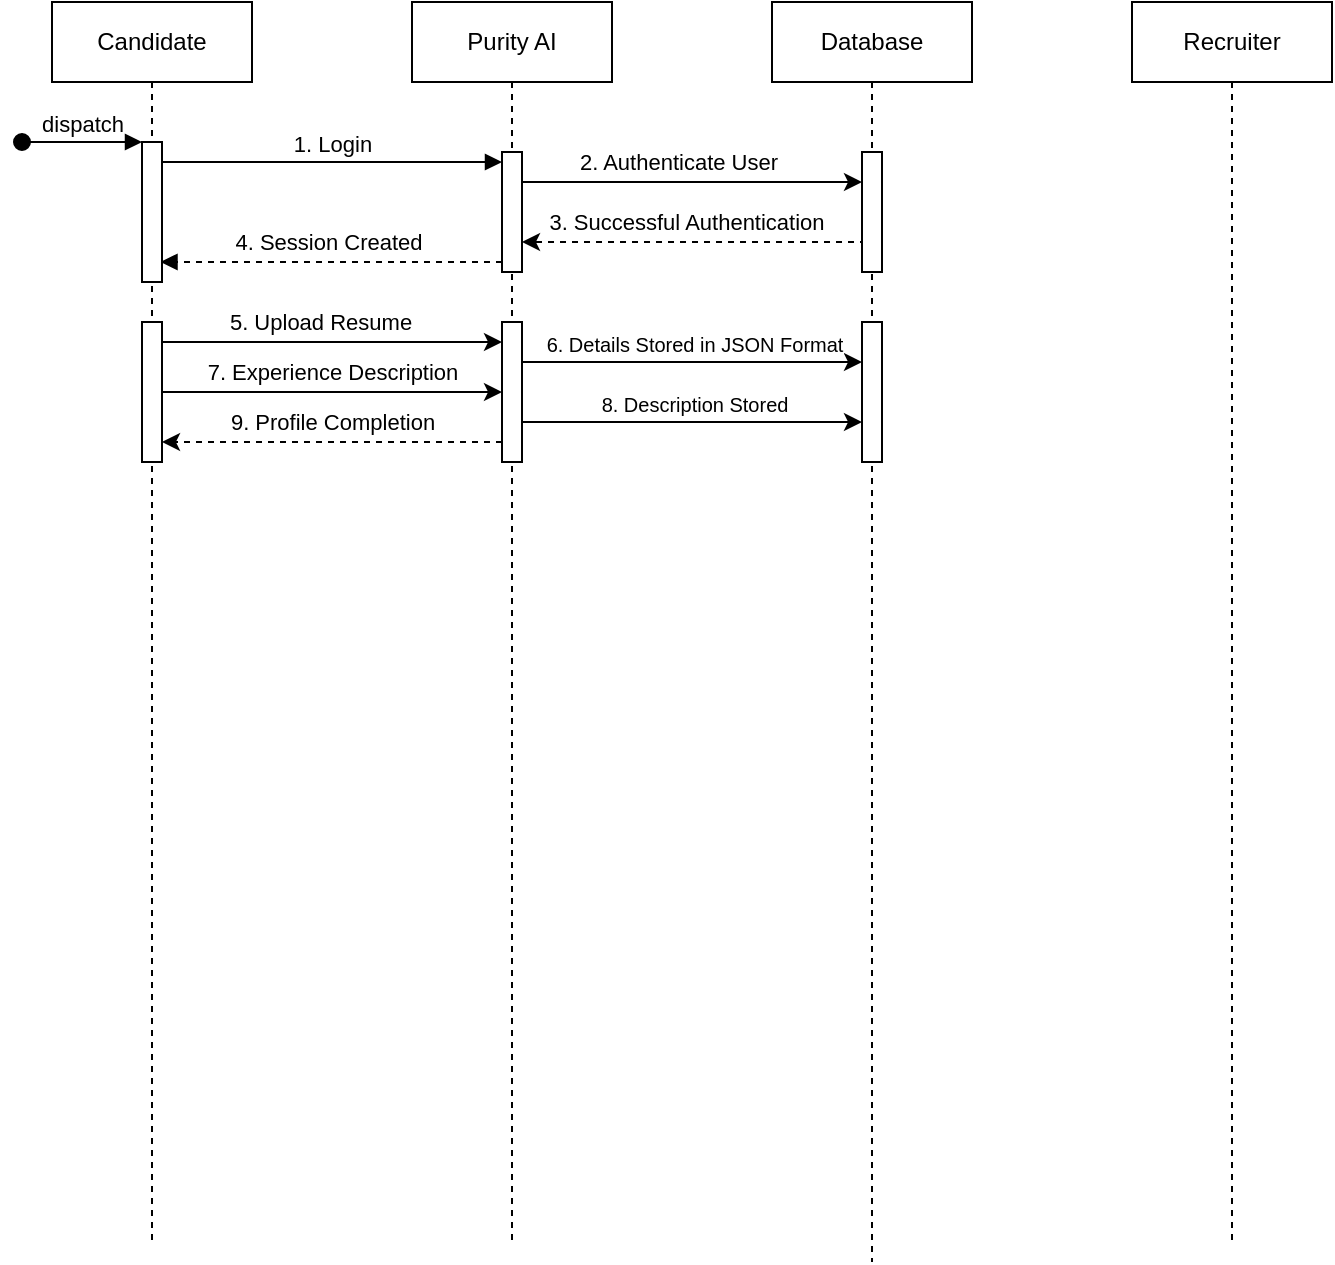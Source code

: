 <mxfile version="24.8.8">
  <diagram name="Page-1" id="2YBvvXClWsGukQMizWep">
    <mxGraphModel dx="875" dy="504" grid="1" gridSize="10" guides="1" tooltips="1" connect="1" arrows="1" fold="1" page="1" pageScale="1" pageWidth="850" pageHeight="1100" math="0" shadow="0">
      <root>
        <mxCell id="0" />
        <mxCell id="1" parent="0" />
        <mxCell id="aM9ryv3xv72pqoxQDRHE-1" value="Candidate" style="shape=umlLifeline;perimeter=lifelinePerimeter;whiteSpace=wrap;html=1;container=0;dropTarget=0;collapsible=0;recursiveResize=0;outlineConnect=0;portConstraint=eastwest;newEdgeStyle={&quot;edgeStyle&quot;:&quot;elbowEdgeStyle&quot;,&quot;elbow&quot;:&quot;vertical&quot;,&quot;curved&quot;:0,&quot;rounded&quot;:0};" parent="1" vertex="1">
          <mxGeometry x="220" y="290" width="100" height="620" as="geometry" />
        </mxCell>
        <mxCell id="aM9ryv3xv72pqoxQDRHE-3" value="dispatch" style="html=1;verticalAlign=bottom;startArrow=oval;endArrow=block;startSize=8;edgeStyle=elbowEdgeStyle;elbow=vertical;curved=0;rounded=0;" parent="aM9ryv3xv72pqoxQDRHE-1" edge="1">
          <mxGeometry relative="1" as="geometry">
            <mxPoint x="-15" y="70" as="sourcePoint" />
            <mxPoint x="45" y="70.056" as="targetPoint" />
          </mxGeometry>
        </mxCell>
        <mxCell id="aM9ryv3xv72pqoxQDRHE-5" value="Purity AI" style="shape=umlLifeline;perimeter=lifelinePerimeter;whiteSpace=wrap;html=1;container=0;dropTarget=0;collapsible=0;recursiveResize=0;outlineConnect=0;portConstraint=eastwest;newEdgeStyle={&quot;edgeStyle&quot;:&quot;elbowEdgeStyle&quot;,&quot;elbow&quot;:&quot;vertical&quot;,&quot;curved&quot;:0,&quot;rounded&quot;:0};" parent="1" vertex="1">
          <mxGeometry x="400" y="290" width="100" height="620" as="geometry" />
        </mxCell>
        <mxCell id="aM9ryv3xv72pqoxQDRHE-7" value="1. Login" style="html=1;verticalAlign=bottom;endArrow=block;edgeStyle=elbowEdgeStyle;elbow=vertical;curved=0;rounded=0;" parent="1" edge="1">
          <mxGeometry relative="1" as="geometry">
            <mxPoint x="275" y="370" as="sourcePoint" />
            <Array as="points">
              <mxPoint x="360" y="370" />
            </Array>
            <mxPoint x="445" y="370" as="targetPoint" />
          </mxGeometry>
        </mxCell>
        <mxCell id="aM9ryv3xv72pqoxQDRHE-9" value="" style="html=1;verticalAlign=bottom;endArrow=block;edgeStyle=elbowEdgeStyle;elbow=vertical;curved=0;rounded=0;entryX=0.925;entryY=0.856;entryDx=0;entryDy=0;entryPerimeter=0;dashed=1;" parent="1" target="XwQGClct8dKMj0vn_Z9O-24" edge="1">
          <mxGeometry relative="1" as="geometry">
            <mxPoint x="445" y="420" as="sourcePoint" />
            <Array as="points">
              <mxPoint x="410" y="420" />
              <mxPoint x="370" y="410" />
            </Array>
            <mxPoint x="280" y="410" as="targetPoint" />
          </mxGeometry>
        </mxCell>
        <mxCell id="XwQGClct8dKMj0vn_Z9O-25" value="4. Session Created" style="edgeLabel;html=1;align=center;verticalAlign=middle;resizable=0;points=[];" vertex="1" connectable="0" parent="aM9ryv3xv72pqoxQDRHE-9">
          <mxGeometry x="0.026" y="-1" relative="1" as="geometry">
            <mxPoint y="-9" as="offset" />
          </mxGeometry>
        </mxCell>
        <mxCell id="XwQGClct8dKMj0vn_Z9O-6" value="Database" style="shape=umlLifeline;perimeter=lifelinePerimeter;whiteSpace=wrap;html=1;container=0;dropTarget=0;collapsible=0;recursiveResize=0;outlineConnect=0;portConstraint=eastwest;newEdgeStyle={&quot;edgeStyle&quot;:&quot;elbowEdgeStyle&quot;,&quot;elbow&quot;:&quot;vertical&quot;,&quot;curved&quot;:0,&quot;rounded&quot;:0};" vertex="1" parent="1">
          <mxGeometry x="580" y="290" width="100" height="630" as="geometry" />
        </mxCell>
        <mxCell id="XwQGClct8dKMj0vn_Z9O-9" value="Recruiter" style="shape=umlLifeline;perimeter=lifelinePerimeter;whiteSpace=wrap;html=1;container=0;dropTarget=0;collapsible=0;recursiveResize=0;outlineConnect=0;portConstraint=eastwest;newEdgeStyle={&quot;edgeStyle&quot;:&quot;elbowEdgeStyle&quot;,&quot;elbow&quot;:&quot;vertical&quot;,&quot;curved&quot;:0,&quot;rounded&quot;:0};" vertex="1" parent="1">
          <mxGeometry x="760" y="290" width="100" height="620" as="geometry" />
        </mxCell>
        <mxCell id="XwQGClct8dKMj0vn_Z9O-14" value="" style="edgeStyle=elbowEdgeStyle;rounded=0;orthogonalLoop=1;jettySize=auto;html=1;elbow=vertical;curved=0;" edge="1" parent="1">
          <mxGeometry relative="1" as="geometry">
            <mxPoint x="455" y="380" as="sourcePoint" />
            <mxPoint x="625" y="380" as="targetPoint" />
            <Array as="points">
              <mxPoint x="570" y="380" />
              <mxPoint x="540" y="370" />
            </Array>
          </mxGeometry>
        </mxCell>
        <mxCell id="XwQGClct8dKMj0vn_Z9O-15" value="2. Authenticate User" style="edgeLabel;html=1;align=center;verticalAlign=middle;resizable=0;points=[];" vertex="1" connectable="0" parent="XwQGClct8dKMj0vn_Z9O-14">
          <mxGeometry x="-0.083" y="-3" relative="1" as="geometry">
            <mxPoint y="-13" as="offset" />
          </mxGeometry>
        </mxCell>
        <mxCell id="XwQGClct8dKMj0vn_Z9O-19" style="edgeStyle=elbowEdgeStyle;rounded=0;orthogonalLoop=1;jettySize=auto;html=1;elbow=vertical;curved=0;dashed=1;" edge="1" parent="1">
          <mxGeometry relative="1" as="geometry">
            <mxPoint x="625" y="389.997" as="sourcePoint" />
            <mxPoint x="455" y="410" as="targetPoint" />
            <Array as="points">
              <mxPoint x="550" y="410" />
              <mxPoint x="540" y="400" />
              <mxPoint x="560" y="410" />
              <mxPoint x="540" y="400" />
            </Array>
          </mxGeometry>
        </mxCell>
        <mxCell id="XwQGClct8dKMj0vn_Z9O-23" value="3. Successful Authentication" style="edgeLabel;html=1;align=center;verticalAlign=middle;resizable=0;points=[];" vertex="1" connectable="0" parent="XwQGClct8dKMj0vn_Z9O-19">
          <mxGeometry x="0.135" relative="1" as="geometry">
            <mxPoint y="-10" as="offset" />
          </mxGeometry>
        </mxCell>
        <mxCell id="XwQGClct8dKMj0vn_Z9O-24" value="" style="rounded=0;whiteSpace=wrap;html=1;" vertex="1" parent="1">
          <mxGeometry x="265" y="360" width="10" height="70" as="geometry" />
        </mxCell>
        <mxCell id="XwQGClct8dKMj0vn_Z9O-28" value="" style="whiteSpace=wrap;html=1;rounded=0;" vertex="1" parent="1">
          <mxGeometry x="445" y="365" width="10" height="60" as="geometry" />
        </mxCell>
        <mxCell id="XwQGClct8dKMj0vn_Z9O-34" value="" style="edgeStyle=orthogonalEdgeStyle;rounded=0;orthogonalLoop=1;jettySize=auto;html=1;" edge="1" parent="1">
          <mxGeometry relative="1" as="geometry">
            <mxPoint x="275" y="460" as="sourcePoint" />
            <mxPoint x="445.0" y="460" as="targetPoint" />
          </mxGeometry>
        </mxCell>
        <mxCell id="XwQGClct8dKMj0vn_Z9O-36" value="5. Upload Resume" style="edgeLabel;html=1;align=center;verticalAlign=middle;resizable=0;points=[];" vertex="1" connectable="0" parent="XwQGClct8dKMj0vn_Z9O-34">
          <mxGeometry x="-0.078" relative="1" as="geometry">
            <mxPoint y="-10" as="offset" />
          </mxGeometry>
        </mxCell>
        <mxCell id="XwQGClct8dKMj0vn_Z9O-44" value="" style="edgeStyle=orthogonalEdgeStyle;rounded=0;orthogonalLoop=1;jettySize=auto;html=1;entryX=0;entryY=0.5;entryDx=0;entryDy=0;" edge="1" parent="1" source="XwQGClct8dKMj0vn_Z9O-30" target="XwQGClct8dKMj0vn_Z9O-33">
          <mxGeometry relative="1" as="geometry">
            <mxPoint x="355.0" y="485" as="targetPoint" />
            <Array as="points">
              <mxPoint x="430" y="485" />
              <mxPoint x="430" y="485" />
            </Array>
          </mxGeometry>
        </mxCell>
        <mxCell id="XwQGClct8dKMj0vn_Z9O-45" value="7. Experience Description" style="edgeLabel;html=1;align=center;verticalAlign=middle;resizable=0;points=[];" vertex="1" connectable="0" parent="XwQGClct8dKMj0vn_Z9O-44">
          <mxGeometry x="0.091" y="1" relative="1" as="geometry">
            <mxPoint x="-8" y="-9" as="offset" />
          </mxGeometry>
        </mxCell>
        <mxCell id="XwQGClct8dKMj0vn_Z9O-30" value="" style="rounded=0;whiteSpace=wrap;html=1;" vertex="1" parent="1">
          <mxGeometry x="265" y="450" width="10" height="70" as="geometry" />
        </mxCell>
        <mxCell id="XwQGClct8dKMj0vn_Z9O-40" value="" style="edgeStyle=orthogonalEdgeStyle;rounded=0;orthogonalLoop=1;jettySize=auto;html=1;" edge="1" parent="1">
          <mxGeometry relative="1" as="geometry">
            <mxPoint x="455" y="470" as="sourcePoint" />
            <mxPoint x="625" y="470" as="targetPoint" />
          </mxGeometry>
        </mxCell>
        <mxCell id="XwQGClct8dKMj0vn_Z9O-41" value="&lt;font style=&quot;font-size: 10px;&quot;&gt;6. Details Stored in JSON Format&lt;/font&gt;" style="edgeLabel;html=1;align=center;verticalAlign=middle;resizable=0;points=[];" vertex="1" connectable="0" parent="XwQGClct8dKMj0vn_Z9O-40">
          <mxGeometry x="0.041" y="-1" relative="1" as="geometry">
            <mxPoint x="-3" y="-10" as="offset" />
          </mxGeometry>
        </mxCell>
        <mxCell id="XwQGClct8dKMj0vn_Z9O-79" style="edgeStyle=orthogonalEdgeStyle;rounded=0;orthogonalLoop=1;jettySize=auto;html=1;exitX=0;exitY=0.75;exitDx=0;exitDy=0;entryX=1;entryY=0.75;entryDx=0;entryDy=0;dashed=1;" edge="1" parent="1">
          <mxGeometry relative="1" as="geometry">
            <mxPoint x="445" y="510" as="sourcePoint" />
            <mxPoint x="275" y="510" as="targetPoint" />
          </mxGeometry>
        </mxCell>
        <mxCell id="XwQGClct8dKMj0vn_Z9O-80" value="9. Profile Completion" style="edgeLabel;html=1;align=center;verticalAlign=middle;resizable=0;points=[];" vertex="1" connectable="0" parent="XwQGClct8dKMj0vn_Z9O-79">
          <mxGeometry x="-0.054" y="1" relative="1" as="geometry">
            <mxPoint x="-5" y="-11" as="offset" />
          </mxGeometry>
        </mxCell>
        <mxCell id="XwQGClct8dKMj0vn_Z9O-33" value="" style="rounded=0;whiteSpace=wrap;html=1;" vertex="1" parent="1">
          <mxGeometry x="445" y="450" width="10" height="70" as="geometry" />
        </mxCell>
        <mxCell id="XwQGClct8dKMj0vn_Z9O-37" value="" style="whiteSpace=wrap;html=1;rounded=0;" vertex="1" parent="1">
          <mxGeometry x="625" y="365" width="10" height="60" as="geometry" />
        </mxCell>
        <mxCell id="XwQGClct8dKMj0vn_Z9O-39" value="" style="rounded=0;whiteSpace=wrap;html=1;" vertex="1" parent="1">
          <mxGeometry x="625" y="450" width="10" height="70" as="geometry" />
        </mxCell>
        <mxCell id="XwQGClct8dKMj0vn_Z9O-46" value="" style="edgeStyle=orthogonalEdgeStyle;rounded=0;orthogonalLoop=1;jettySize=auto;html=1;" edge="1" parent="1">
          <mxGeometry relative="1" as="geometry">
            <mxPoint x="455" y="500" as="sourcePoint" />
            <mxPoint x="625" y="500" as="targetPoint" />
          </mxGeometry>
        </mxCell>
        <mxCell id="XwQGClct8dKMj0vn_Z9O-47" value="&lt;font style=&quot;font-size: 10px;&quot;&gt;8. Description Stored&lt;/font&gt;" style="edgeLabel;html=1;align=center;verticalAlign=middle;resizable=0;points=[];" vertex="1" connectable="0" parent="XwQGClct8dKMj0vn_Z9O-46">
          <mxGeometry x="0.041" y="-1" relative="1" as="geometry">
            <mxPoint x="-3" y="-10" as="offset" />
          </mxGeometry>
        </mxCell>
      </root>
    </mxGraphModel>
  </diagram>
</mxfile>
